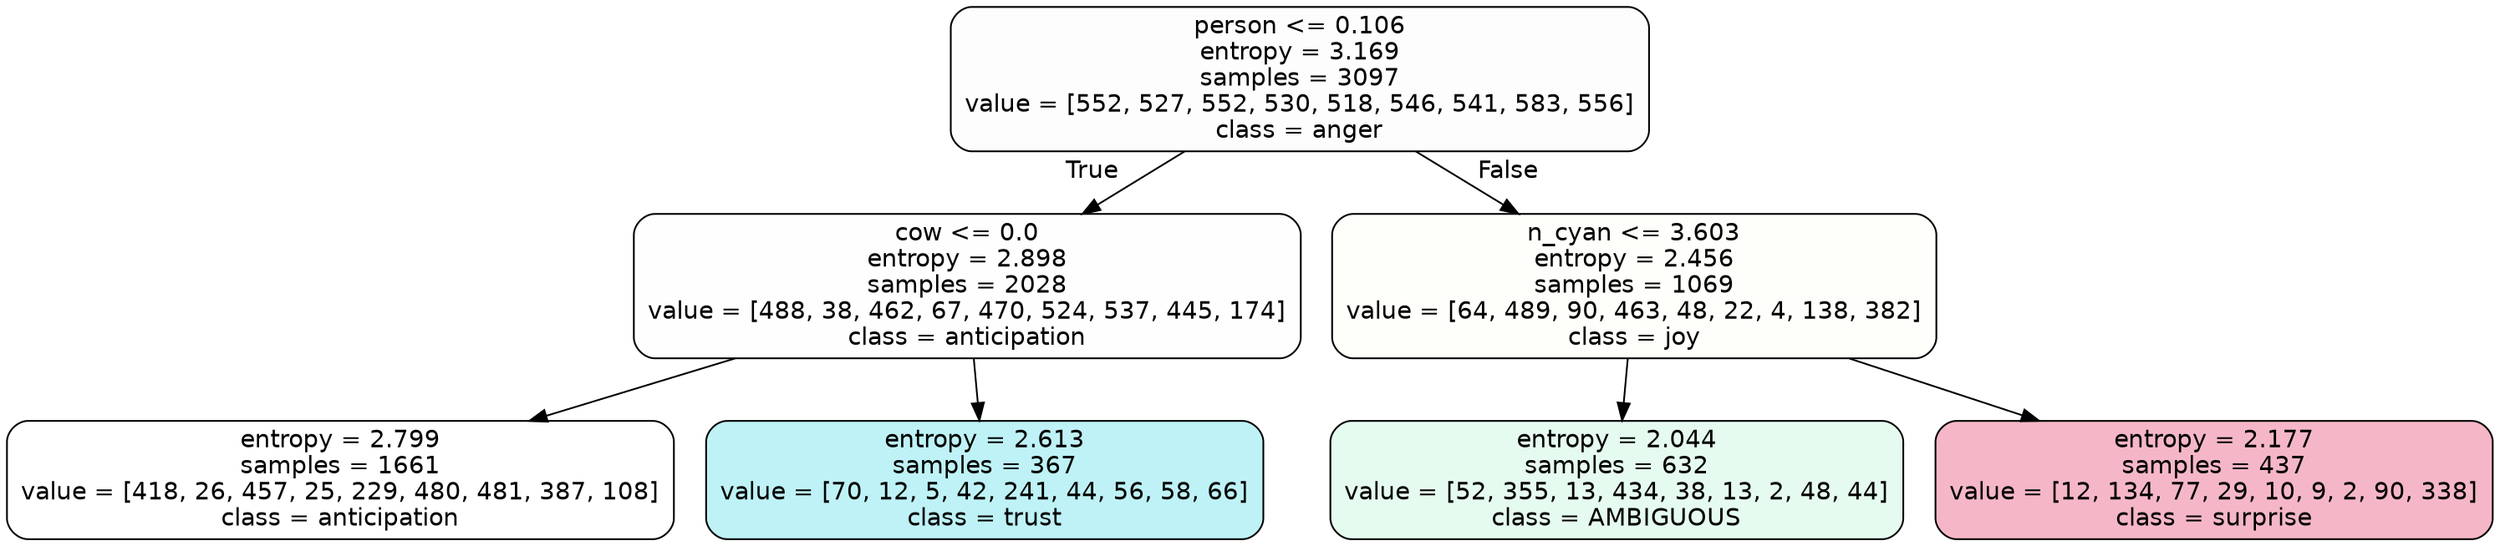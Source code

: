 digraph Tree {
node [shape=box, style="filled, rounded", color="black", fontname=helvetica] ;
edge [fontname=helvetica] ;
0 [label="person <= 0.106\nentropy = 3.169\nsamples = 3097\nvalue = [552, 527, 552, 530, 518, 546, 541, 583, 556]\nclass = anger", fillcolor="#e539d702"] ;
1 [label="cow <= 0.0\nentropy = 2.898\nsamples = 2028\nvalue = [488, 38, 462, 67, 470, 524, 537, 445, 174]\nclass = anticipation", fillcolor="#8139e501"] ;
0 -> 1 [labeldistance=2.5, labelangle=45, headlabel="True"] ;
2 [label="entropy = 2.799\nsamples = 1661\nvalue = [418, 26, 457, 25, 229, 480, 481, 387, 108]\nclass = anticipation", fillcolor="#8139e500"] ;
1 -> 2 ;
3 [label="entropy = 2.613\nsamples = 367\nvalue = [70, 12, 5, 42, 241, 44, 56, 58, 66]\nclass = trust", fillcolor="#39d7e553"] ;
1 -> 3 ;
4 [label="n_cyan <= 3.603\nentropy = 2.456\nsamples = 1069\nvalue = [64, 489, 90, 463, 48, 22, 4, 138, 382]\nclass = joy", fillcolor="#d7e53905"] ;
0 -> 4 [labeldistance=2.5, labelangle=-45, headlabel="False"] ;
5 [label="entropy = 2.044\nsamples = 632\nvalue = [52, 355, 13, 434, 38, 13, 2, 48, 44]\nclass = AMBIGUOUS", fillcolor="#39e5811f"] ;
4 -> 5 ;
6 [label="entropy = 2.177\nsamples = 437\nvalue = [12, 134, 77, 29, 10, 9, 2, 90, 338]\nclass = surprise", fillcolor="#e539645c"] ;
4 -> 6 ;
}
